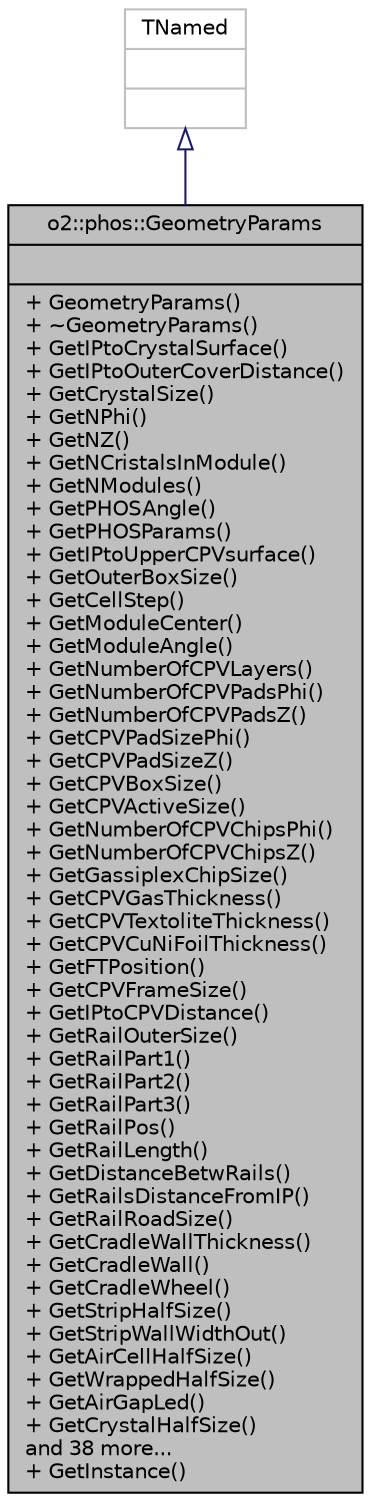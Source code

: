 digraph "o2::phos::GeometryParams"
{
 // INTERACTIVE_SVG=YES
  bgcolor="transparent";
  edge [fontname="Helvetica",fontsize="10",labelfontname="Helvetica",labelfontsize="10"];
  node [fontname="Helvetica",fontsize="10",shape=record];
  Node1 [label="{o2::phos::GeometryParams\n||+ GeometryParams()\l+ ~GeometryParams()\l+ GetIPtoCrystalSurface()\l+ GetIPtoOuterCoverDistance()\l+ GetCrystalSize()\l+ GetNPhi()\l+ GetNZ()\l+ GetNCristalsInModule()\l+ GetNModules()\l+ GetPHOSAngle()\l+ GetPHOSParams()\l+ GetIPtoUpperCPVsurface()\l+ GetOuterBoxSize()\l+ GetCellStep()\l+ GetModuleCenter()\l+ GetModuleAngle()\l+ GetNumberOfCPVLayers()\l+ GetNumberOfCPVPadsPhi()\l+ GetNumberOfCPVPadsZ()\l+ GetCPVPadSizePhi()\l+ GetCPVPadSizeZ()\l+ GetCPVBoxSize()\l+ GetCPVActiveSize()\l+ GetNumberOfCPVChipsPhi()\l+ GetNumberOfCPVChipsZ()\l+ GetGassiplexChipSize()\l+ GetCPVGasThickness()\l+ GetCPVTextoliteThickness()\l+ GetCPVCuNiFoilThickness()\l+ GetFTPosition()\l+ GetCPVFrameSize()\l+ GetIPtoCPVDistance()\l+ GetRailOuterSize()\l+ GetRailPart1()\l+ GetRailPart2()\l+ GetRailPart3()\l+ GetRailPos()\l+ GetRailLength()\l+ GetDistanceBetwRails()\l+ GetRailsDistanceFromIP()\l+ GetRailRoadSize()\l+ GetCradleWallThickness()\l+ GetCradleWall()\l+ GetCradleWheel()\l+ GetStripHalfSize()\l+ GetStripWallWidthOut()\l+ GetAirCellHalfSize()\l+ GetWrappedHalfSize()\l+ GetAirGapLed()\l+ GetCrystalHalfSize()\land 38 more...\l+ GetInstance()\l}",height=0.2,width=0.4,color="black", fillcolor="grey75", style="filled" fontcolor="black"];
  Node2 -> Node1 [dir="back",color="midnightblue",fontsize="10",style="solid",arrowtail="onormal",fontname="Helvetica"];
  Node2 [label="{TNamed\n||}",height=0.2,width=0.4,color="grey75"];
}
